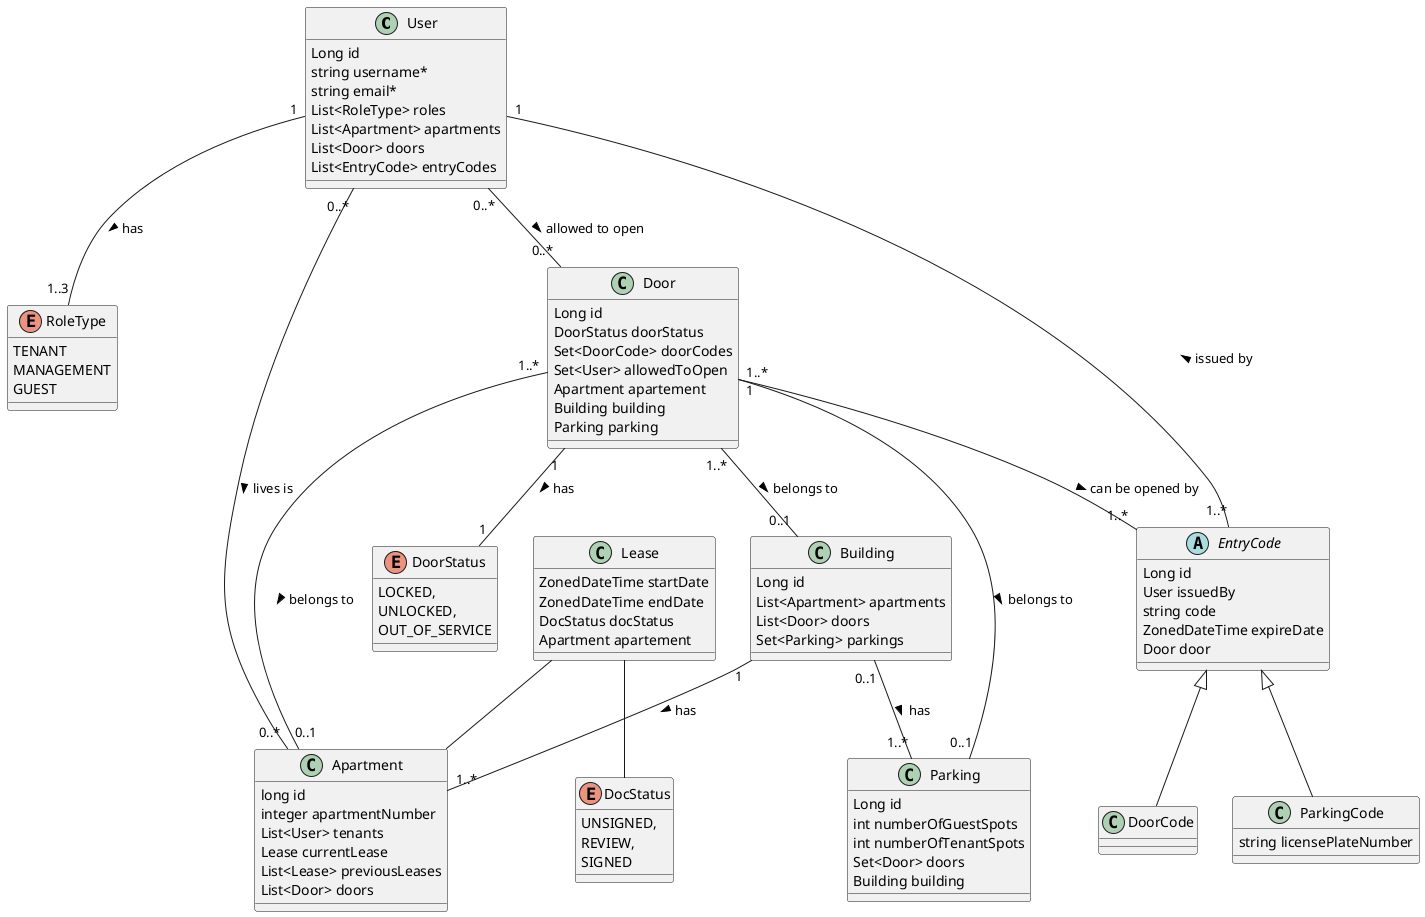 @startuml
class User{
Long id
string username*
string email*
List<RoleType> roles
List<Apartment> apartments
List<Door> doors
List<EntryCode> entryCodes
}

enum RoleType{
TENANT
MANAGEMENT
GUEST
}

class Apartment {
long id
integer apartmentNumber
List<User> tenants
Lease currentLease
List<Lease> previousLeases
List<Door> doors
}



class Building {
Long id
List<Apartment> apartments
List<Door> doors
Set<Parking> parkings
}

class Door{
Long id
DoorStatus doorStatus
Set<DoorCode> doorCodes
Set<User> allowedToOpen
Apartment apartement
Building building
Parking parking
}

class Parking {
Long id
int numberOfGuestSpots
int numberOfTenantSpots
Set<Door> doors
Building building
}

enum DoorStatus{
LOCKED,
UNLOCKED,
OUT_OF_SERVICE
}

abstract class EntryCode {
Long id
User issuedBy
string code
ZonedDateTime expireDate
Door door
}

class DoorCode extends EntryCode {
}

class ParkingCode extends EntryCode {
string licensePlateNumber
}

class Lease {
ZonedDateTime startDate
ZonedDateTime endDate
DocStatus docStatus
Apartment apartement
}

enum DocStatus {
UNSIGNED,
REVIEW,
SIGNED
}



User "1" -- "1..3" RoleType : > has
Lease -- DocStatus
Lease -- Apartment
User "0..*" -- "0..*" Apartment : > lives is
Building "1" -- "1..*" Apartment : > has
Door "1..*" -- "0..1" Building : > belongs to
Door "1..*" -- "0..1" Apartment: > belongs to
Door "1" -- "1" DoorStatus : > has
Door "1..*" -- "1..*" EntryCode : > can be opened by
EntryCode "1..*" -- "1" User :  > issued by
User "0..*" -- "0..*" Door : > allowed to open
Building "0..1" -- "1..*" Parking : > has
Parking "0..1" -- "1" Door : < belongs to




@enduml


to do
- Parking permits
- Lease
- Locker system
